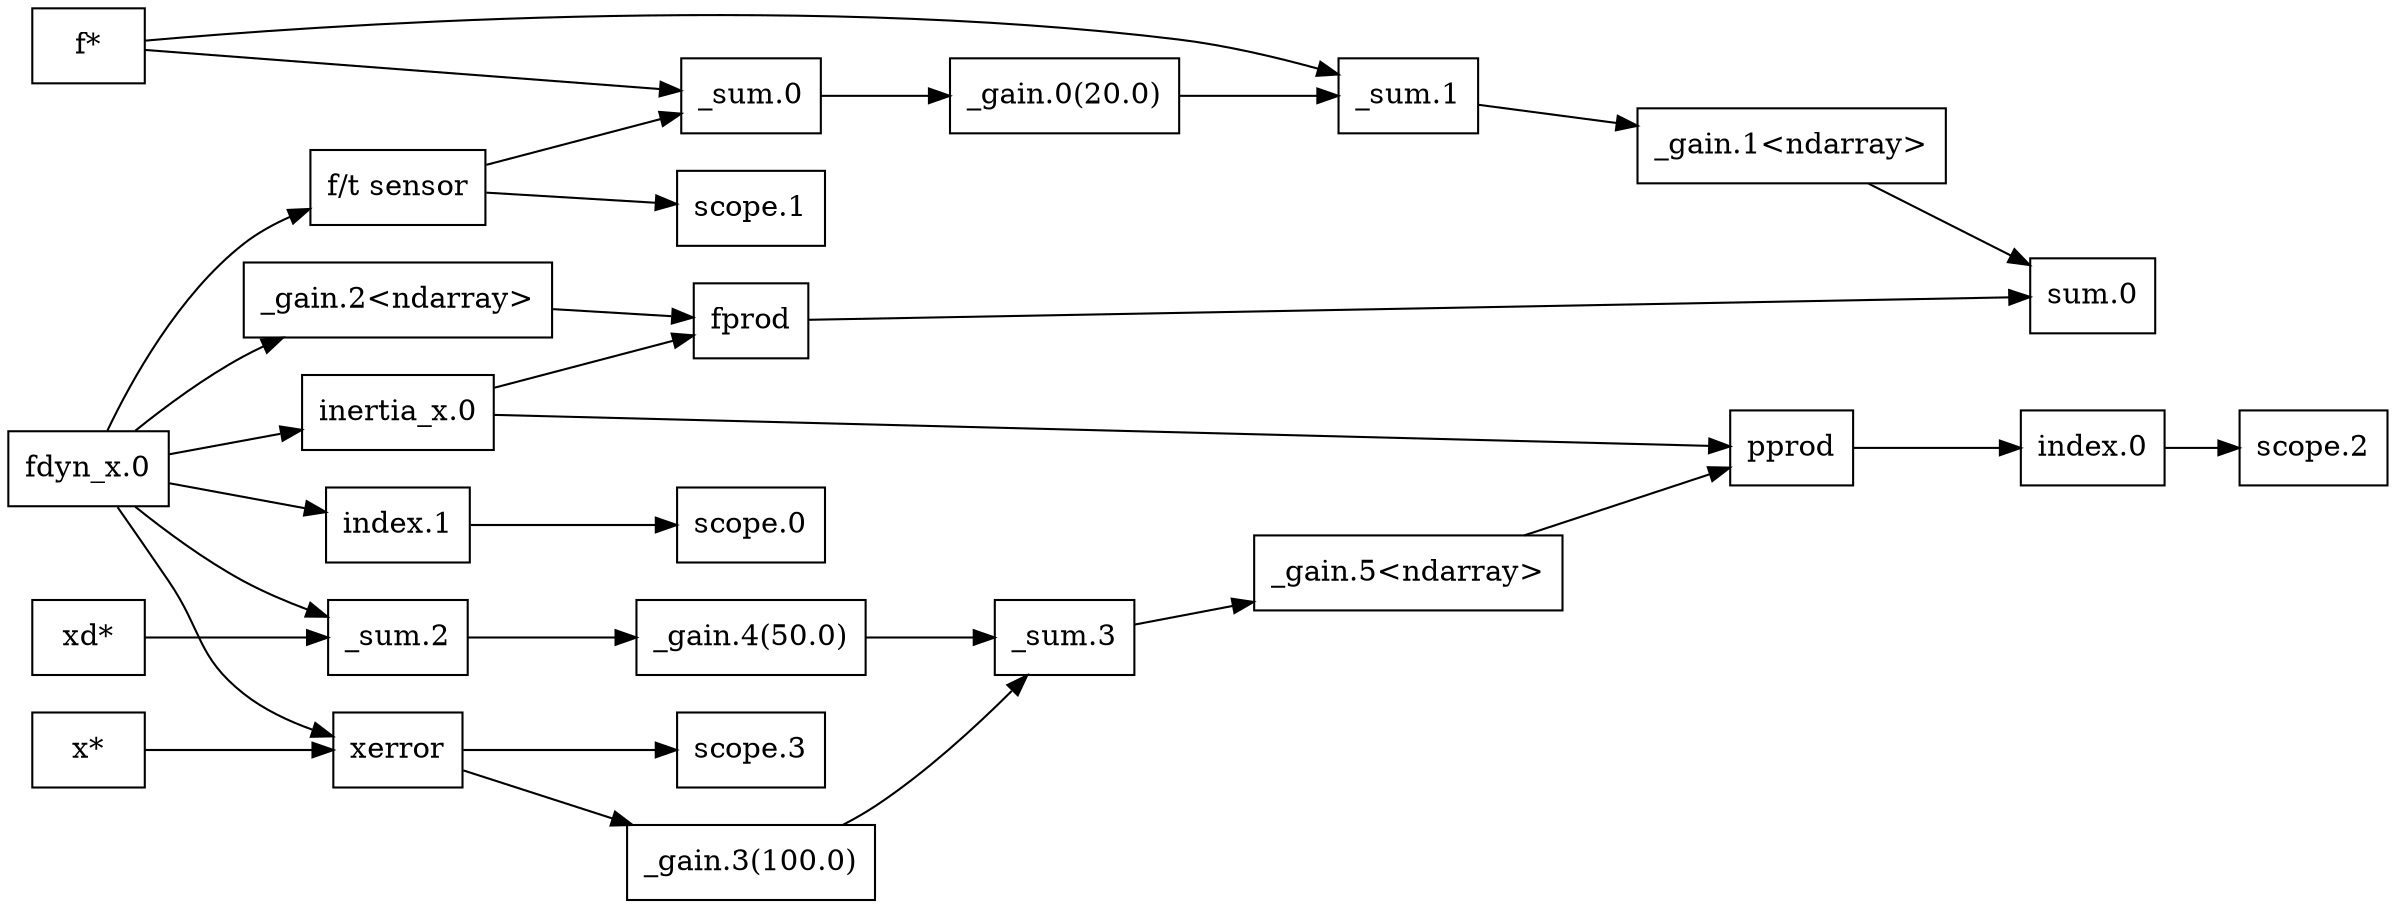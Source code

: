 digraph G {

    graph [splines=ortho, rankdir=LR, splines=spline]
    node [shape=box]
    
    	subgraph step0 {
		rank=same;
		"f*"
		"x*"
		"xd*"
		"fdyn_x.0"
	}

	subgraph step1 {
		rank=same;
		"f/t sensor"
		"xerror"
		"inertia_x.0"
		"_gain.2<ndarray>"
		"_sum.2"
		"index.1"
	}

	subgraph step2 {
		rank=same;
		"fprod"
		"_sum.0"
		"_gain.3(100.0)"
		"_gain.4(50.0)"
	}

	subgraph step3 {
		rank=same;
		"_gain.0(20.0)"
		"_sum.3"
	}

	subgraph step4 {
		rank=same;
		"_sum.1"
		"_gain.5<ndarray>"
	}

	subgraph step5 {
		rank=same;
		"pprod"
		"_gain.1<ndarray>"
	}

	subgraph step6 {
		rank=same;
		"sum.0"
		"index.0"
	}

	"inertia_x.0" -> "fprod"
	"_gain.2<ndarray>" -> "fprod"
	"inertia_x.0" -> "pprod"
	"_gain.5<ndarray>" -> "pprod"
	"_gain.1<ndarray>" -> "sum.0"
	"fprod" -> "sum.0"
	"fdyn_x.0" -> "f/t sensor"
	"x*" -> "xerror"
	"fdyn_x.0" -> "xerror"
	"fdyn_x.0" -> "inertia_x.0"
	"index.1" -> "scope.0"
	"f/t sensor" -> "scope.1"
	"index.0" -> "scope.2"
	"xerror" -> "scope.3"
	"f*" -> "_sum.0"
	"f/t sensor" -> "_sum.0"
	"_sum.0" -> "_gain.0(20.0)"
	"f*" -> "_sum.1"
	"_gain.0(20.0)" -> "_sum.1"
	"_sum.1" -> "_gain.1<ndarray>"
	"fdyn_x.0" -> "_gain.2<ndarray>"
	"xerror" -> "_gain.3(100.0)"
	"xd*" -> "_sum.2"
	"fdyn_x.0" -> "_sum.2"
	"_sum.2" -> "_gain.4(50.0)"
	"_gain.3(100.0)" -> "_sum.3"
	"_gain.4(50.0)" -> "_sum.3"
	"_sum.3" -> "_gain.5<ndarray>"
	"pprod" -> "index.0"
	"fdyn_x.0" -> "index.1"
}
